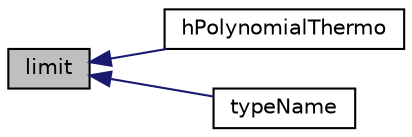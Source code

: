 digraph "limit"
{
  bgcolor="transparent";
  edge [fontname="Helvetica",fontsize="10",labelfontname="Helvetica",labelfontsize="10"];
  node [fontname="Helvetica",fontsize="10",shape=record];
  rankdir="LR";
  Node153 [label="limit",height=0.2,width=0.4,color="black", fillcolor="grey75", style="filled", fontcolor="black"];
  Node153 -> Node154 [dir="back",color="midnightblue",fontsize="10",style="solid",fontname="Helvetica"];
  Node154 [label="hPolynomialThermo",height=0.2,width=0.4,color="black",URL="$a31721.html#ab4c9949741f2d3354f877de2d92430c4",tooltip="Construct as a named copy. "];
  Node153 -> Node155 [dir="back",color="midnightblue",fontsize="10",style="solid",fontname="Helvetica"];
  Node155 [label="typeName",height=0.2,width=0.4,color="black",URL="$a31721.html#a561f535eabff4d94fd999c48df4443bd",tooltip="Return the instantiated type name. "];
}
